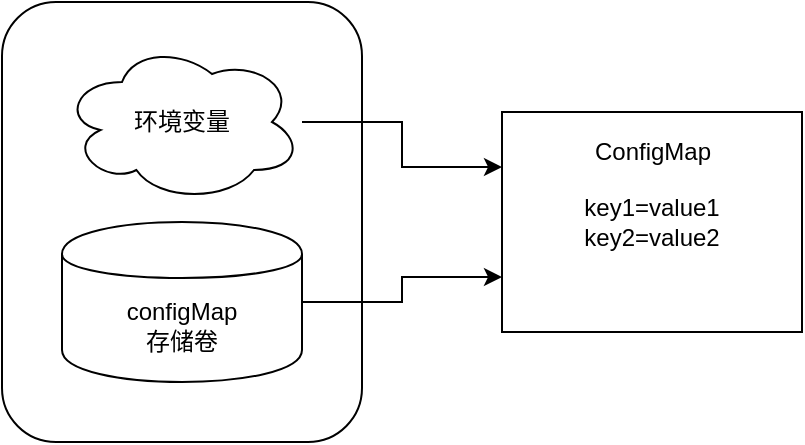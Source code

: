 <mxfile version="12.6.5" type="device"><diagram id="fXTesrTVVtJh5xEU-9mz" name="Page-1"><mxGraphModel dx="1038" dy="607" grid="1" gridSize="10" guides="1" tooltips="1" connect="1" arrows="1" fold="1" page="1" pageScale="1" pageWidth="2339" pageHeight="3300" math="0" shadow="0"><root><mxCell id="0"/><mxCell id="1" parent="0"/><mxCell id="QjbKlheHdLnlHNmGWF3s-2" value="" style="rounded=1;whiteSpace=wrap;html=1;" vertex="1" parent="1"><mxGeometry x="350" y="270" width="180" height="220" as="geometry"/></mxCell><mxCell id="QjbKlheHdLnlHNmGWF3s-6" style="edgeStyle=orthogonalEdgeStyle;rounded=0;orthogonalLoop=1;jettySize=auto;html=1;entryX=0;entryY=0.25;entryDx=0;entryDy=0;" edge="1" parent="1" source="QjbKlheHdLnlHNmGWF3s-1" target="QjbKlheHdLnlHNmGWF3s-4"><mxGeometry relative="1" as="geometry"/></mxCell><mxCell id="QjbKlheHdLnlHNmGWF3s-1" value="环境变量" style="ellipse;shape=cloud;whiteSpace=wrap;html=1;" vertex="1" parent="1"><mxGeometry x="380" y="290" width="120" height="80" as="geometry"/></mxCell><mxCell id="QjbKlheHdLnlHNmGWF3s-7" style="edgeStyle=orthogonalEdgeStyle;rounded=0;orthogonalLoop=1;jettySize=auto;html=1;entryX=0;entryY=0.75;entryDx=0;entryDy=0;" edge="1" parent="1" source="QjbKlheHdLnlHNmGWF3s-3" target="QjbKlheHdLnlHNmGWF3s-4"><mxGeometry relative="1" as="geometry"/></mxCell><mxCell id="QjbKlheHdLnlHNmGWF3s-3" value="configMap&lt;br&gt;存储卷" style="shape=cylinder;whiteSpace=wrap;html=1;boundedLbl=1;backgroundOutline=1;" vertex="1" parent="1"><mxGeometry x="380" y="380" width="120" height="80" as="geometry"/></mxCell><mxCell id="QjbKlheHdLnlHNmGWF3s-4" value="key1=value1&lt;br&gt;key2=value2" style="rounded=0;whiteSpace=wrap;html=1;" vertex="1" parent="1"><mxGeometry x="600" y="325" width="150" height="110" as="geometry"/></mxCell><mxCell id="QjbKlheHdLnlHNmGWF3s-5" value="ConfigMap" style="text;html=1;strokeColor=none;fillColor=none;align=center;verticalAlign=middle;whiteSpace=wrap;rounded=0;" vertex="1" parent="1"><mxGeometry x="617.5" y="330" width="115" height="30" as="geometry"/></mxCell></root></mxGraphModel></diagram></mxfile>